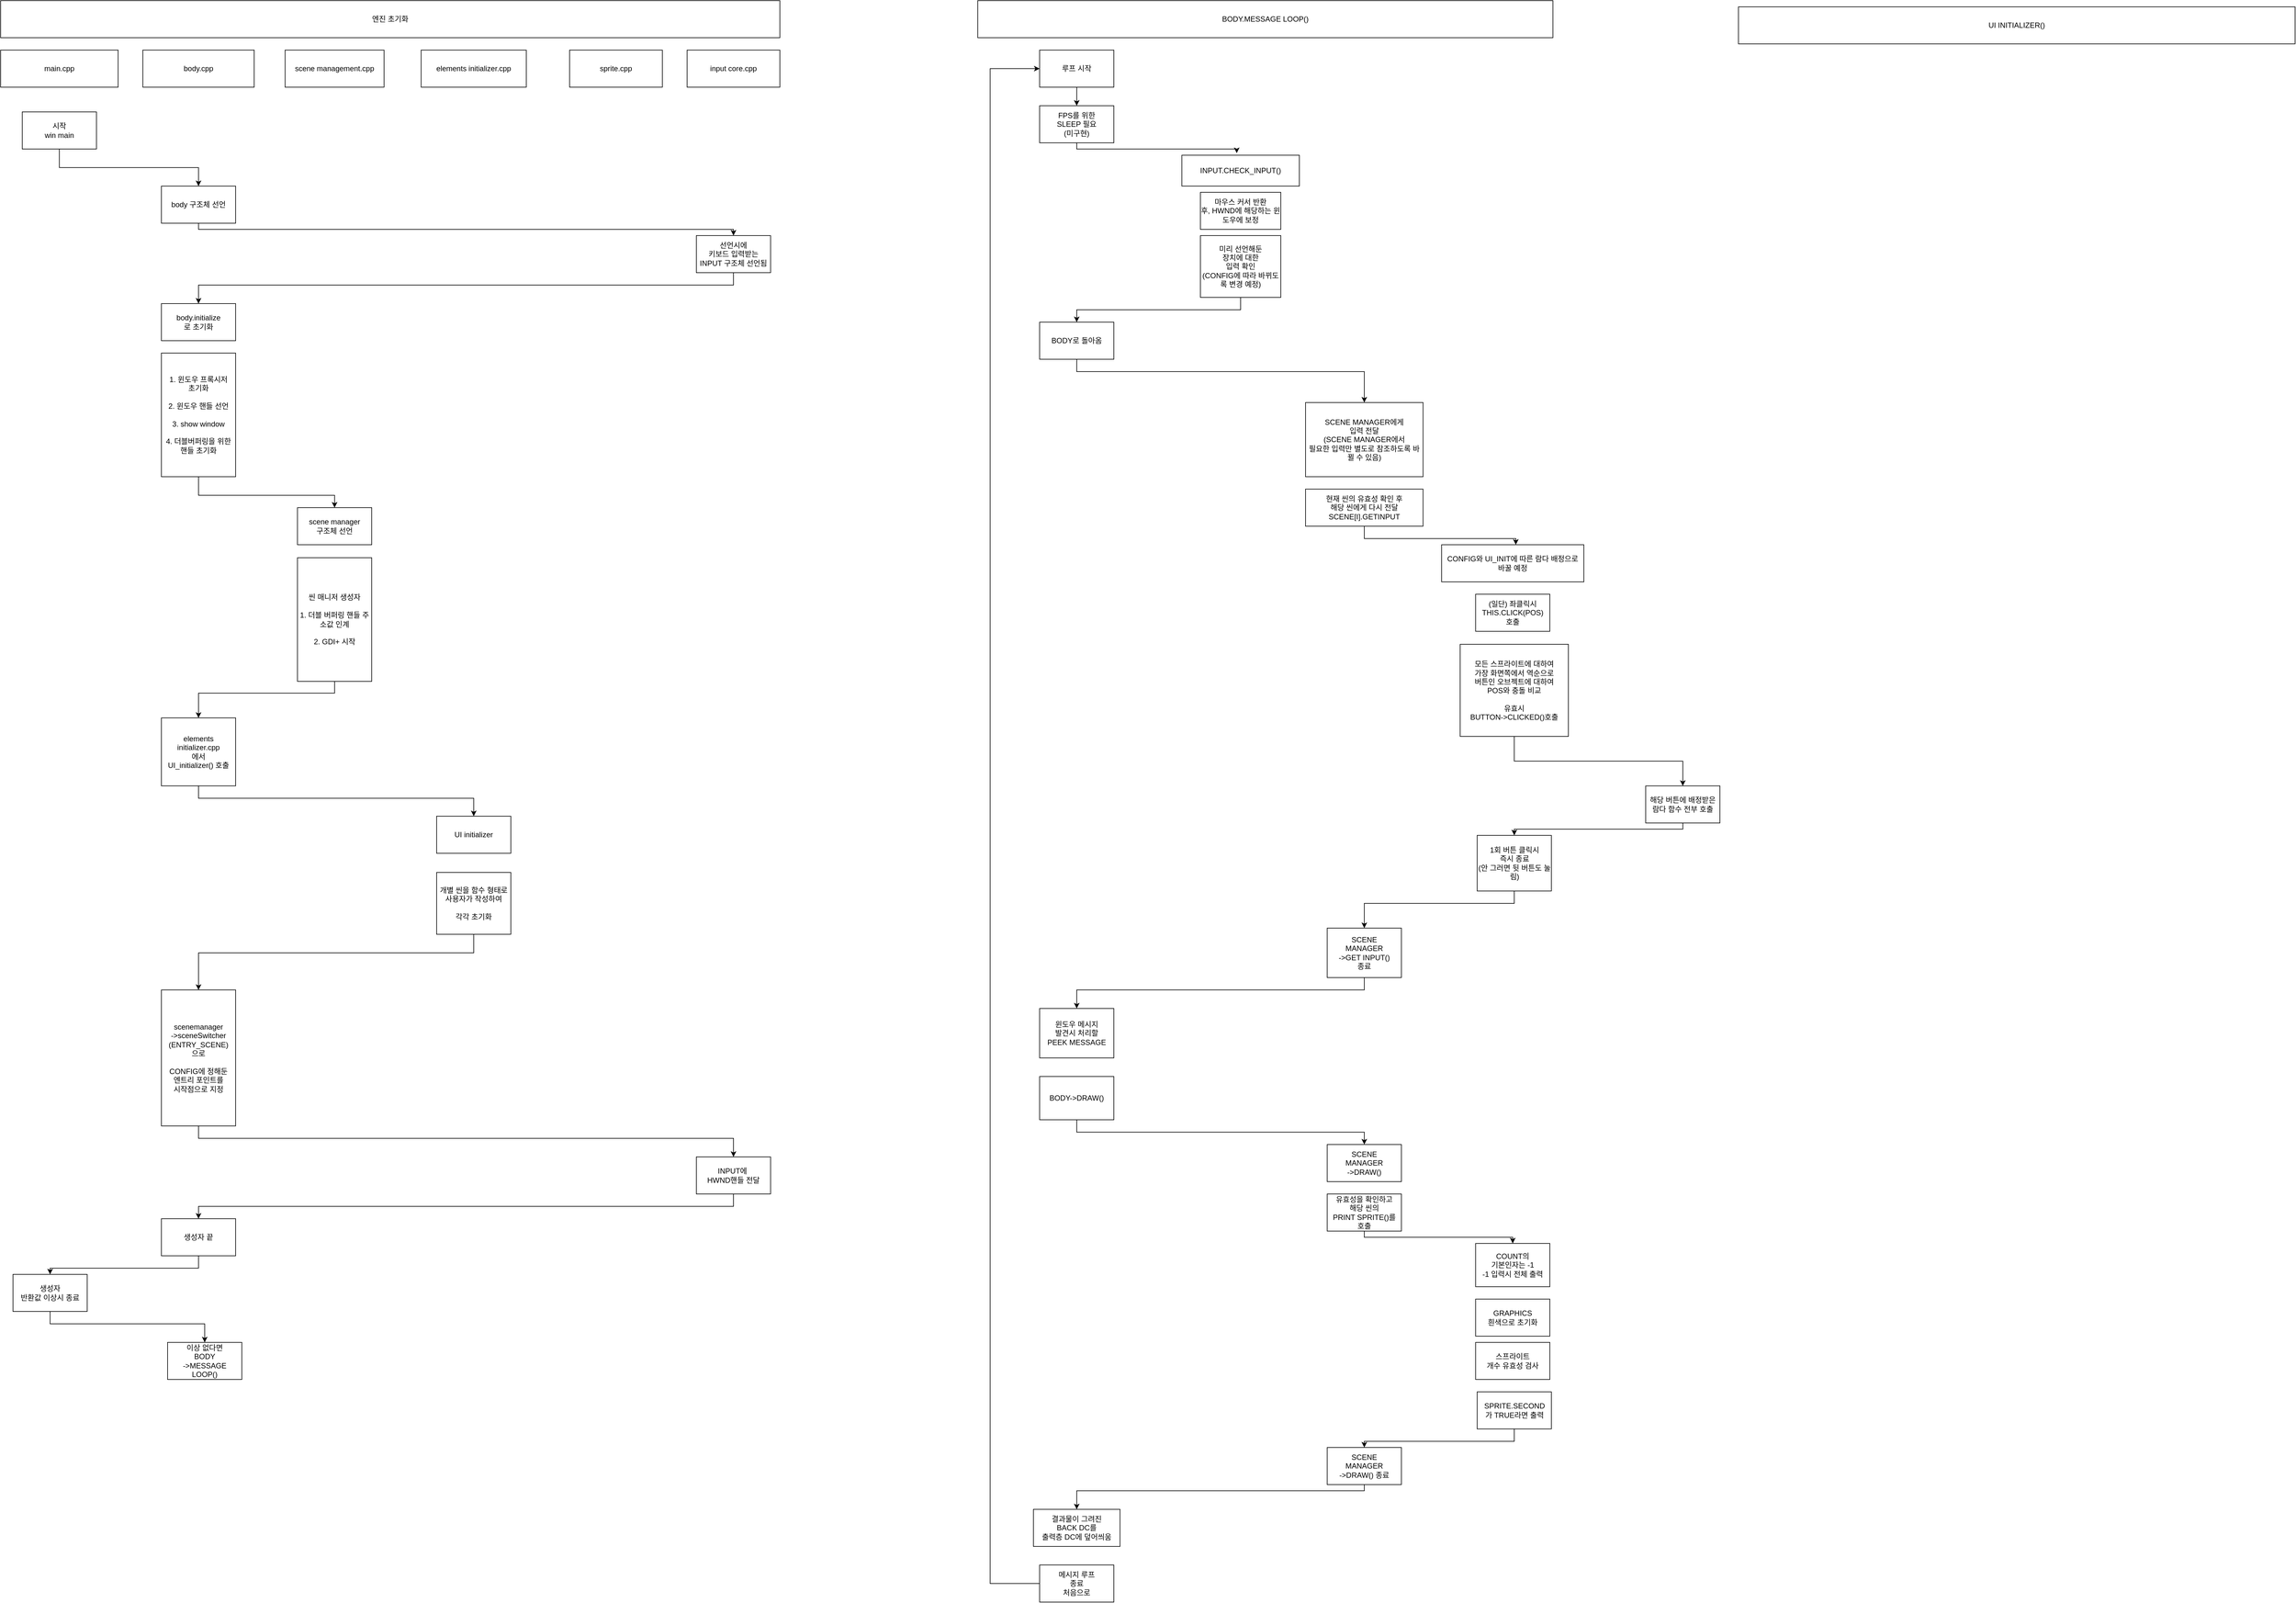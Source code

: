 <mxfile version="26.0.11">
  <diagram name="페이지-1" id="qv0SaXTaKMS36WOPWnBy">
    <mxGraphModel dx="3218" dy="2223" grid="1" gridSize="10" guides="1" tooltips="1" connect="1" arrows="1" fold="1" page="1" pageScale="1" pageWidth="827" pageHeight="1169" math="0" shadow="0">
      <root>
        <mxCell id="0" />
        <mxCell id="1" parent="0" />
        <mxCell id="t-AsFtT7vG49kxP8RTwV-1" value="엔진 초기화" style="rounded=0;whiteSpace=wrap;html=1;" vertex="1" parent="1">
          <mxGeometry x="-520" y="-80" width="1260" height="60" as="geometry" />
        </mxCell>
        <mxCell id="t-AsFtT7vG49kxP8RTwV-2" value="main.cpp" style="rounded=0;whiteSpace=wrap;html=1;" vertex="1" parent="1">
          <mxGeometry x="-520" width="190" height="60" as="geometry" />
        </mxCell>
        <mxCell id="t-AsFtT7vG49kxP8RTwV-3" value="body.cpp" style="rounded=0;whiteSpace=wrap;html=1;" vertex="1" parent="1">
          <mxGeometry x="-290" width="180" height="60" as="geometry" />
        </mxCell>
        <mxCell id="t-AsFtT7vG49kxP8RTwV-4" value="elements initializer.cpp" style="rounded=0;whiteSpace=wrap;html=1;" vertex="1" parent="1">
          <mxGeometry x="160" width="170" height="60" as="geometry" />
        </mxCell>
        <mxCell id="t-AsFtT7vG49kxP8RTwV-5" value="scene management.cpp" style="rounded=0;whiteSpace=wrap;html=1;" vertex="1" parent="1">
          <mxGeometry x="-60" width="160" height="60" as="geometry" />
        </mxCell>
        <mxCell id="t-AsFtT7vG49kxP8RTwV-6" value="sprite.cpp" style="rounded=0;whiteSpace=wrap;html=1;" vertex="1" parent="1">
          <mxGeometry x="400" width="150" height="60" as="geometry" />
        </mxCell>
        <mxCell id="t-AsFtT7vG49kxP8RTwV-7" value="input core.cpp" style="rounded=0;whiteSpace=wrap;html=1;" vertex="1" parent="1">
          <mxGeometry x="590" width="150" height="60" as="geometry" />
        </mxCell>
        <mxCell id="t-AsFtT7vG49kxP8RTwV-11" style="edgeStyle=orthogonalEdgeStyle;rounded=0;orthogonalLoop=1;jettySize=auto;html=1;entryX=0.5;entryY=0;entryDx=0;entryDy=0;" edge="1" parent="1" source="t-AsFtT7vG49kxP8RTwV-9" target="t-AsFtT7vG49kxP8RTwV-10">
          <mxGeometry relative="1" as="geometry">
            <Array as="points">
              <mxPoint x="-425" y="190" />
              <mxPoint x="-200" y="190" />
            </Array>
          </mxGeometry>
        </mxCell>
        <mxCell id="t-AsFtT7vG49kxP8RTwV-9" value="시작&lt;div&gt;win main&lt;/div&gt;" style="rounded=0;whiteSpace=wrap;html=1;" vertex="1" parent="1">
          <mxGeometry x="-485" y="100" width="120" height="60" as="geometry" />
        </mxCell>
        <mxCell id="t-AsFtT7vG49kxP8RTwV-28" style="edgeStyle=orthogonalEdgeStyle;rounded=0;orthogonalLoop=1;jettySize=auto;html=1;entryX=0.5;entryY=0;entryDx=0;entryDy=0;" edge="1" parent="1" source="t-AsFtT7vG49kxP8RTwV-10" target="t-AsFtT7vG49kxP8RTwV-27">
          <mxGeometry relative="1" as="geometry">
            <Array as="points">
              <mxPoint x="-200" y="290" />
              <mxPoint x="665" y="290" />
            </Array>
          </mxGeometry>
        </mxCell>
        <mxCell id="t-AsFtT7vG49kxP8RTwV-10" value="body 구조체 선언" style="rounded=0;whiteSpace=wrap;html=1;" vertex="1" parent="1">
          <mxGeometry x="-260" y="220" width="120" height="60" as="geometry" />
        </mxCell>
        <mxCell id="t-AsFtT7vG49kxP8RTwV-12" value="body.initialize&lt;div&gt;로 초기화&lt;/div&gt;" style="rounded=0;whiteSpace=wrap;html=1;" vertex="1" parent="1">
          <mxGeometry x="-260" y="410" width="120" height="60" as="geometry" />
        </mxCell>
        <mxCell id="t-AsFtT7vG49kxP8RTwV-17" style="edgeStyle=orthogonalEdgeStyle;rounded=0;orthogonalLoop=1;jettySize=auto;html=1;entryX=0.5;entryY=0;entryDx=0;entryDy=0;" edge="1" parent="1" source="t-AsFtT7vG49kxP8RTwV-14" target="t-AsFtT7vG49kxP8RTwV-16">
          <mxGeometry relative="1" as="geometry">
            <Array as="points">
              <mxPoint x="-200" y="720" />
              <mxPoint x="20" y="720" />
            </Array>
          </mxGeometry>
        </mxCell>
        <mxCell id="t-AsFtT7vG49kxP8RTwV-14" value="1. 윈도우 프록시저&lt;div&gt;초기화&lt;/div&gt;&lt;div&gt;&lt;br&gt;&lt;div&gt;2. 윈도우 핸들 선언&lt;/div&gt;&lt;/div&gt;&lt;div&gt;&lt;br&gt;&lt;/div&gt;&lt;div&gt;3. show window&lt;/div&gt;&lt;div&gt;&lt;br&gt;&lt;/div&gt;&lt;div&gt;4. 더블버퍼링을 위한&lt;/div&gt;&lt;div&gt;핸들 초기화&lt;/div&gt;" style="rounded=0;whiteSpace=wrap;html=1;" vertex="1" parent="1">
          <mxGeometry x="-260" y="490" width="120" height="200" as="geometry" />
        </mxCell>
        <mxCell id="t-AsFtT7vG49kxP8RTwV-16" value="scene manager&lt;div&gt;구조체 선언&lt;/div&gt;" style="rounded=0;whiteSpace=wrap;html=1;" vertex="1" parent="1">
          <mxGeometry x="-40" y="740" width="120" height="60" as="geometry" />
        </mxCell>
        <mxCell id="t-AsFtT7vG49kxP8RTwV-20" style="edgeStyle=orthogonalEdgeStyle;rounded=0;orthogonalLoop=1;jettySize=auto;html=1;entryX=0.5;entryY=0;entryDx=0;entryDy=0;" edge="1" parent="1" source="t-AsFtT7vG49kxP8RTwV-18" target="t-AsFtT7vG49kxP8RTwV-19">
          <mxGeometry relative="1" as="geometry">
            <Array as="points">
              <mxPoint x="20" y="1040" />
              <mxPoint x="-200" y="1040" />
            </Array>
          </mxGeometry>
        </mxCell>
        <mxCell id="t-AsFtT7vG49kxP8RTwV-18" value="씬 매니저 생성자&lt;div&gt;&lt;br&gt;&lt;/div&gt;&lt;div&gt;1. 더블 버퍼링 핸들 주소값 인계&lt;/div&gt;&lt;div&gt;&lt;br&gt;&lt;/div&gt;&lt;div&gt;2. GDI+ 시작&lt;/div&gt;" style="rounded=0;whiteSpace=wrap;html=1;" vertex="1" parent="1">
          <mxGeometry x="-40" y="821" width="120" height="200" as="geometry" />
        </mxCell>
        <mxCell id="t-AsFtT7vG49kxP8RTwV-23" style="edgeStyle=orthogonalEdgeStyle;rounded=0;orthogonalLoop=1;jettySize=auto;html=1;entryX=0.5;entryY=0;entryDx=0;entryDy=0;" edge="1" parent="1" source="t-AsFtT7vG49kxP8RTwV-19" target="t-AsFtT7vG49kxP8RTwV-22">
          <mxGeometry relative="1" as="geometry">
            <Array as="points">
              <mxPoint x="-200" y="1210" />
              <mxPoint x="245" y="1210" />
            </Array>
          </mxGeometry>
        </mxCell>
        <mxCell id="t-AsFtT7vG49kxP8RTwV-19" value="elements initializer.cpp&lt;div&gt;에서&lt;/div&gt;&lt;div&gt;UI_initializer() 호출&lt;/div&gt;" style="rounded=0;whiteSpace=wrap;html=1;" vertex="1" parent="1">
          <mxGeometry x="-260" y="1080" width="120" height="110" as="geometry" />
        </mxCell>
        <mxCell id="t-AsFtT7vG49kxP8RTwV-22" value="UI initializer" style="rounded=0;whiteSpace=wrap;html=1;" vertex="1" parent="1">
          <mxGeometry x="185" y="1239" width="120" height="60" as="geometry" />
        </mxCell>
        <mxCell id="t-AsFtT7vG49kxP8RTwV-26" style="edgeStyle=orthogonalEdgeStyle;rounded=0;orthogonalLoop=1;jettySize=auto;html=1;entryX=0.5;entryY=0;entryDx=0;entryDy=0;" edge="1" parent="1" source="t-AsFtT7vG49kxP8RTwV-24" target="t-AsFtT7vG49kxP8RTwV-25">
          <mxGeometry relative="1" as="geometry">
            <Array as="points">
              <mxPoint x="245" y="1460" />
              <mxPoint x="-200" y="1460" />
            </Array>
          </mxGeometry>
        </mxCell>
        <mxCell id="t-AsFtT7vG49kxP8RTwV-24" value="개별 씬을 함수 형태로 사용자가 작성하여&lt;div&gt;&lt;br&gt;&lt;/div&gt;&lt;div&gt;각각 초기화&lt;/div&gt;" style="rounded=0;whiteSpace=wrap;html=1;" vertex="1" parent="1">
          <mxGeometry x="185" y="1330" width="120" height="100" as="geometry" />
        </mxCell>
        <mxCell id="t-AsFtT7vG49kxP8RTwV-31" style="edgeStyle=orthogonalEdgeStyle;rounded=0;orthogonalLoop=1;jettySize=auto;html=1;" edge="1" parent="1" source="t-AsFtT7vG49kxP8RTwV-25" target="t-AsFtT7vG49kxP8RTwV-30">
          <mxGeometry relative="1" as="geometry">
            <Array as="points">
              <mxPoint x="-200" y="1760" />
              <mxPoint x="665" y="1760" />
            </Array>
          </mxGeometry>
        </mxCell>
        <mxCell id="t-AsFtT7vG49kxP8RTwV-25" value="scenemanager&lt;div&gt;-&amp;gt;sceneSwitcher&lt;/div&gt;&lt;div&gt;(ENTRY_SCENE)&lt;div&gt;으로&lt;/div&gt;&lt;/div&gt;&lt;div&gt;&lt;br&gt;&lt;/div&gt;&lt;div&gt;CONFIG에 정해둔&lt;/div&gt;&lt;div&gt;엔트리 포인트를&lt;/div&gt;&lt;div&gt;시작점으로 지정&lt;/div&gt;" style="rounded=0;whiteSpace=wrap;html=1;" vertex="1" parent="1">
          <mxGeometry x="-260" y="1520" width="120" height="220" as="geometry" />
        </mxCell>
        <mxCell id="t-AsFtT7vG49kxP8RTwV-29" style="edgeStyle=orthogonalEdgeStyle;rounded=0;orthogonalLoop=1;jettySize=auto;html=1;entryX=0.5;entryY=0;entryDx=0;entryDy=0;" edge="1" parent="1" source="t-AsFtT7vG49kxP8RTwV-27" target="t-AsFtT7vG49kxP8RTwV-12">
          <mxGeometry relative="1" as="geometry">
            <Array as="points">
              <mxPoint x="665" y="380" />
              <mxPoint x="-200" y="380" />
            </Array>
          </mxGeometry>
        </mxCell>
        <mxCell id="t-AsFtT7vG49kxP8RTwV-27" value="선언시에&lt;div&gt;키보드 입력받는&lt;/div&gt;&lt;div&gt;INPUT 구조체 선언됨&lt;/div&gt;" style="rounded=0;whiteSpace=wrap;html=1;" vertex="1" parent="1">
          <mxGeometry x="605" y="300" width="120" height="60" as="geometry" />
        </mxCell>
        <mxCell id="t-AsFtT7vG49kxP8RTwV-33" style="edgeStyle=orthogonalEdgeStyle;rounded=0;orthogonalLoop=1;jettySize=auto;html=1;" edge="1" parent="1" source="t-AsFtT7vG49kxP8RTwV-30" target="t-AsFtT7vG49kxP8RTwV-32">
          <mxGeometry relative="1" as="geometry">
            <Array as="points">
              <mxPoint x="665" y="1870" />
              <mxPoint x="-200" y="1870" />
            </Array>
          </mxGeometry>
        </mxCell>
        <mxCell id="t-AsFtT7vG49kxP8RTwV-30" value="INPUT에&amp;nbsp;&lt;div&gt;HWND핸들 전달&lt;/div&gt;" style="rounded=0;whiteSpace=wrap;html=1;" vertex="1" parent="1">
          <mxGeometry x="605" y="1790" width="120" height="60" as="geometry" />
        </mxCell>
        <mxCell id="t-AsFtT7vG49kxP8RTwV-35" style="edgeStyle=orthogonalEdgeStyle;rounded=0;orthogonalLoop=1;jettySize=auto;html=1;entryX=0.5;entryY=0;entryDx=0;entryDy=0;" edge="1" parent="1" source="t-AsFtT7vG49kxP8RTwV-32" target="t-AsFtT7vG49kxP8RTwV-34">
          <mxGeometry relative="1" as="geometry">
            <Array as="points">
              <mxPoint x="-200" y="1970" />
              <mxPoint x="-440" y="1970" />
            </Array>
          </mxGeometry>
        </mxCell>
        <mxCell id="t-AsFtT7vG49kxP8RTwV-32" value="생성자 끝" style="rounded=0;whiteSpace=wrap;html=1;" vertex="1" parent="1">
          <mxGeometry x="-260" y="1890" width="120" height="60" as="geometry" />
        </mxCell>
        <mxCell id="t-AsFtT7vG49kxP8RTwV-38" style="edgeStyle=orthogonalEdgeStyle;rounded=0;orthogonalLoop=1;jettySize=auto;html=1;entryX=0.5;entryY=0;entryDx=0;entryDy=0;" edge="1" parent="1" source="t-AsFtT7vG49kxP8RTwV-34" target="t-AsFtT7vG49kxP8RTwV-36">
          <mxGeometry relative="1" as="geometry">
            <Array as="points">
              <mxPoint x="-440" y="2060" />
            </Array>
          </mxGeometry>
        </mxCell>
        <mxCell id="t-AsFtT7vG49kxP8RTwV-34" value="생성자&lt;div&gt;반환값 이상시 종료&lt;/div&gt;" style="rounded=0;whiteSpace=wrap;html=1;" vertex="1" parent="1">
          <mxGeometry x="-500" y="1980" width="120" height="60" as="geometry" />
        </mxCell>
        <mxCell id="t-AsFtT7vG49kxP8RTwV-36" value="이상 없다면&lt;div&gt;BODY&lt;/div&gt;&lt;div&gt;-&amp;gt;MESSAGE&lt;/div&gt;&lt;div&gt;LOOP()&lt;/div&gt;" style="rounded=0;whiteSpace=wrap;html=1;" vertex="1" parent="1">
          <mxGeometry x="-250" y="2090" width="120" height="60" as="geometry" />
        </mxCell>
        <mxCell id="t-AsFtT7vG49kxP8RTwV-39" value="BODY.MESSAGE LOOP()" style="rounded=0;whiteSpace=wrap;html=1;" vertex="1" parent="1">
          <mxGeometry x="1060" y="-80" width="930" height="60" as="geometry" />
        </mxCell>
        <mxCell id="t-AsFtT7vG49kxP8RTwV-40" value="FPS를 위한&lt;div&gt;SLEEP 필요&lt;/div&gt;&lt;div&gt;(미구현)&lt;/div&gt;" style="rounded=0;whiteSpace=wrap;html=1;" vertex="1" parent="1">
          <mxGeometry x="1160" y="90" width="120" height="60" as="geometry" />
        </mxCell>
        <mxCell id="t-AsFtT7vG49kxP8RTwV-41" value="INPUT.CHECK_INPUT()" style="rounded=0;whiteSpace=wrap;html=1;" vertex="1" parent="1">
          <mxGeometry x="1390" y="170" width="190" height="50" as="geometry" />
        </mxCell>
        <mxCell id="t-AsFtT7vG49kxP8RTwV-42" value="마우스 커서 반환&lt;div&gt;후, HWND에 해당하는 윈도우에 보정&lt;/div&gt;" style="rounded=0;whiteSpace=wrap;html=1;" vertex="1" parent="1">
          <mxGeometry x="1420" y="230" width="130" height="60" as="geometry" />
        </mxCell>
        <mxCell id="t-AsFtT7vG49kxP8RTwV-46" style="edgeStyle=orthogonalEdgeStyle;rounded=0;orthogonalLoop=1;jettySize=auto;html=1;entryX=0.5;entryY=0;entryDx=0;entryDy=0;" edge="1" parent="1" source="t-AsFtT7vG49kxP8RTwV-43" target="t-AsFtT7vG49kxP8RTwV-40">
          <mxGeometry relative="1" as="geometry" />
        </mxCell>
        <mxCell id="t-AsFtT7vG49kxP8RTwV-43" value="루프 시작" style="rounded=0;whiteSpace=wrap;html=1;" vertex="1" parent="1">
          <mxGeometry x="1160" width="120" height="60" as="geometry" />
        </mxCell>
        <mxCell id="t-AsFtT7vG49kxP8RTwV-45" style="edgeStyle=orthogonalEdgeStyle;rounded=0;orthogonalLoop=1;jettySize=auto;html=1;entryX=0.467;entryY=-0.068;entryDx=0;entryDy=0;entryPerimeter=0;" edge="1" parent="1" source="t-AsFtT7vG49kxP8RTwV-40" target="t-AsFtT7vG49kxP8RTwV-41">
          <mxGeometry relative="1" as="geometry">
            <Array as="points">
              <mxPoint x="1220" y="160" />
              <mxPoint x="1479" y="160" />
            </Array>
          </mxGeometry>
        </mxCell>
        <mxCell id="t-AsFtT7vG49kxP8RTwV-50" style="edgeStyle=orthogonalEdgeStyle;rounded=0;orthogonalLoop=1;jettySize=auto;html=1;entryX=0.5;entryY=0;entryDx=0;entryDy=0;" edge="1" parent="1" source="t-AsFtT7vG49kxP8RTwV-47" target="t-AsFtT7vG49kxP8RTwV-49">
          <mxGeometry relative="1" as="geometry">
            <Array as="points">
              <mxPoint x="1485" y="420" />
              <mxPoint x="1220" y="420" />
            </Array>
          </mxGeometry>
        </mxCell>
        <mxCell id="t-AsFtT7vG49kxP8RTwV-47" value="미리 선언해둔&lt;div&gt;장치에 대한&lt;/div&gt;&lt;div&gt;입력 확인&lt;/div&gt;&lt;div&gt;(CONFIG에 따라 바뀌도록 변경 예정)&lt;/div&gt;" style="rounded=0;whiteSpace=wrap;html=1;" vertex="1" parent="1">
          <mxGeometry x="1420" y="300" width="130" height="100" as="geometry" />
        </mxCell>
        <mxCell id="t-AsFtT7vG49kxP8RTwV-53" style="edgeStyle=orthogonalEdgeStyle;rounded=0;orthogonalLoop=1;jettySize=auto;html=1;entryX=0.5;entryY=0;entryDx=0;entryDy=0;" edge="1" parent="1" source="t-AsFtT7vG49kxP8RTwV-49" target="t-AsFtT7vG49kxP8RTwV-51">
          <mxGeometry relative="1" as="geometry">
            <Array as="points">
              <mxPoint x="1220" y="520" />
              <mxPoint x="1685" y="520" />
            </Array>
          </mxGeometry>
        </mxCell>
        <mxCell id="t-AsFtT7vG49kxP8RTwV-49" value="BODY로 돌아옴" style="rounded=0;whiteSpace=wrap;html=1;" vertex="1" parent="1">
          <mxGeometry x="1160" y="440" width="120" height="60" as="geometry" />
        </mxCell>
        <mxCell id="t-AsFtT7vG49kxP8RTwV-51" value="SCENE MANAGER에게&lt;div&gt;입력 전달&lt;/div&gt;&lt;div&gt;(SCENE MANAGER에서&lt;/div&gt;&lt;div&gt;필요한 입력만 별도로 참조하도록 바뀔 수 있음)&lt;/div&gt;" style="rounded=0;whiteSpace=wrap;html=1;" vertex="1" parent="1">
          <mxGeometry x="1590" y="570" width="190" height="120" as="geometry" />
        </mxCell>
        <mxCell id="t-AsFtT7vG49kxP8RTwV-56" style="edgeStyle=orthogonalEdgeStyle;rounded=0;orthogonalLoop=1;jettySize=auto;html=1;" edge="1" parent="1" source="t-AsFtT7vG49kxP8RTwV-54" target="t-AsFtT7vG49kxP8RTwV-55">
          <mxGeometry relative="1" as="geometry">
            <Array as="points">
              <mxPoint x="1685" y="790" />
              <mxPoint x="1930" y="790" />
            </Array>
          </mxGeometry>
        </mxCell>
        <mxCell id="t-AsFtT7vG49kxP8RTwV-54" value="현재 씬의 유효성 확인 후&lt;div&gt;해당 씬에게 다시 전달&lt;/div&gt;&lt;div&gt;SCENE[I].GETINPUT&lt;/div&gt;" style="rounded=0;whiteSpace=wrap;html=1;" vertex="1" parent="1">
          <mxGeometry x="1590" y="710" width="190" height="60" as="geometry" />
        </mxCell>
        <mxCell id="t-AsFtT7vG49kxP8RTwV-55" value="CONFIG와 UI_INIT에 따른 람다 배정으로&lt;div&gt;바꿀 예정&lt;/div&gt;" style="rounded=0;whiteSpace=wrap;html=1;" vertex="1" parent="1">
          <mxGeometry x="1810" y="800" width="230" height="60" as="geometry" />
        </mxCell>
        <mxCell id="t-AsFtT7vG49kxP8RTwV-57" value="(일단) 좌클릭시&lt;div&gt;THIS.CLICK(POS)&lt;/div&gt;&lt;div&gt;호출&lt;/div&gt;" style="rounded=0;whiteSpace=wrap;html=1;" vertex="1" parent="1">
          <mxGeometry x="1865" y="880" width="120" height="60" as="geometry" />
        </mxCell>
        <mxCell id="t-AsFtT7vG49kxP8RTwV-60" style="edgeStyle=orthogonalEdgeStyle;rounded=0;orthogonalLoop=1;jettySize=auto;html=1;entryX=0.5;entryY=0;entryDx=0;entryDy=0;" edge="1" parent="1" source="t-AsFtT7vG49kxP8RTwV-58" target="t-AsFtT7vG49kxP8RTwV-59">
          <mxGeometry relative="1" as="geometry">
            <Array as="points">
              <mxPoint x="1927" y="1150" />
              <mxPoint x="2200" y="1150" />
            </Array>
          </mxGeometry>
        </mxCell>
        <mxCell id="t-AsFtT7vG49kxP8RTwV-58" value="모든 스프라이트에 대하여&lt;div&gt;가장 화면쪽에서 역순으로&lt;/div&gt;&lt;div&gt;버튼인 오브젝트에 대하여&lt;/div&gt;&lt;div&gt;POS와 충돌 비교&lt;/div&gt;&lt;div&gt;&lt;br&gt;&lt;/div&gt;&lt;div&gt;유효시&lt;/div&gt;&lt;div&gt;BUTTON-&amp;gt;CLICKED()호출&lt;/div&gt;" style="rounded=0;whiteSpace=wrap;html=1;" vertex="1" parent="1">
          <mxGeometry x="1840" y="961" width="175" height="149" as="geometry" />
        </mxCell>
        <mxCell id="t-AsFtT7vG49kxP8RTwV-62" style="edgeStyle=orthogonalEdgeStyle;rounded=0;orthogonalLoop=1;jettySize=auto;html=1;entryX=0.5;entryY=0;entryDx=0;entryDy=0;" edge="1" parent="1" source="t-AsFtT7vG49kxP8RTwV-59" target="t-AsFtT7vG49kxP8RTwV-61">
          <mxGeometry relative="1" as="geometry">
            <Array as="points">
              <mxPoint x="2200" y="1260" />
              <mxPoint x="1927" y="1260" />
            </Array>
          </mxGeometry>
        </mxCell>
        <mxCell id="t-AsFtT7vG49kxP8RTwV-59" value="해당 버튼에 배정받은&lt;div&gt;람다 함수 전부 호출&lt;/div&gt;" style="rounded=0;whiteSpace=wrap;html=1;" vertex="1" parent="1">
          <mxGeometry x="2140" y="1190" width="120" height="60" as="geometry" />
        </mxCell>
        <mxCell id="t-AsFtT7vG49kxP8RTwV-64" style="edgeStyle=orthogonalEdgeStyle;rounded=0;orthogonalLoop=1;jettySize=auto;html=1;entryX=0.5;entryY=0;entryDx=0;entryDy=0;" edge="1" parent="1" source="t-AsFtT7vG49kxP8RTwV-61" target="t-AsFtT7vG49kxP8RTwV-63">
          <mxGeometry relative="1" as="geometry">
            <Array as="points">
              <mxPoint x="1928" y="1380" />
              <mxPoint x="1685" y="1380" />
            </Array>
          </mxGeometry>
        </mxCell>
        <mxCell id="t-AsFtT7vG49kxP8RTwV-61" value="1회 버튼 클릭시&lt;div&gt;즉시 종료&lt;/div&gt;&lt;div&gt;(안 그러면 뒷 버튼도 눌림)&lt;/div&gt;" style="rounded=0;whiteSpace=wrap;html=1;" vertex="1" parent="1">
          <mxGeometry x="1867.5" y="1270" width="120" height="90" as="geometry" />
        </mxCell>
        <mxCell id="t-AsFtT7vG49kxP8RTwV-66" style="edgeStyle=orthogonalEdgeStyle;rounded=0;orthogonalLoop=1;jettySize=auto;html=1;entryX=0.5;entryY=0;entryDx=0;entryDy=0;" edge="1" parent="1" source="t-AsFtT7vG49kxP8RTwV-63" target="t-AsFtT7vG49kxP8RTwV-65">
          <mxGeometry relative="1" as="geometry">
            <Array as="points">
              <mxPoint x="1685" y="1520" />
              <mxPoint x="1220" y="1520" />
            </Array>
          </mxGeometry>
        </mxCell>
        <mxCell id="t-AsFtT7vG49kxP8RTwV-63" value="SCENE&lt;div&gt;MANAGER&lt;/div&gt;&lt;div&gt;-&amp;gt;GET INPUT()&lt;/div&gt;&lt;div&gt;종료&lt;/div&gt;" style="rounded=0;whiteSpace=wrap;html=1;" vertex="1" parent="1">
          <mxGeometry x="1625" y="1420" width="120" height="80" as="geometry" />
        </mxCell>
        <mxCell id="t-AsFtT7vG49kxP8RTwV-65" value="윈도우 메시지&lt;div&gt;발견시 처리할&lt;/div&gt;&lt;div&gt;PEEK MESSAGE&lt;/div&gt;" style="rounded=0;whiteSpace=wrap;html=1;" vertex="1" parent="1">
          <mxGeometry x="1160" y="1550" width="120" height="80" as="geometry" />
        </mxCell>
        <mxCell id="t-AsFtT7vG49kxP8RTwV-70" style="edgeStyle=orthogonalEdgeStyle;rounded=0;orthogonalLoop=1;jettySize=auto;html=1;entryX=0.5;entryY=0;entryDx=0;entryDy=0;" edge="1" parent="1" source="t-AsFtT7vG49kxP8RTwV-67" target="t-AsFtT7vG49kxP8RTwV-68">
          <mxGeometry relative="1" as="geometry">
            <Array as="points">
              <mxPoint x="1220" y="1750" />
              <mxPoint x="1685" y="1750" />
            </Array>
          </mxGeometry>
        </mxCell>
        <mxCell id="t-AsFtT7vG49kxP8RTwV-67" value="BODY-&amp;gt;DRAW()" style="rounded=0;whiteSpace=wrap;html=1;" vertex="1" parent="1">
          <mxGeometry x="1160" y="1660" width="120" height="70" as="geometry" />
        </mxCell>
        <mxCell id="t-AsFtT7vG49kxP8RTwV-68" value="SCENE&lt;div&gt;MANAGER&lt;/div&gt;&lt;div&gt;-&amp;gt;DRAW()&lt;/div&gt;" style="rounded=0;whiteSpace=wrap;html=1;" vertex="1" parent="1">
          <mxGeometry x="1625" y="1770" width="120" height="60" as="geometry" />
        </mxCell>
        <mxCell id="t-AsFtT7vG49kxP8RTwV-69" value="결과물이 그려진&lt;div&gt;BACK DC를&lt;/div&gt;&lt;div&gt;출력층 DC에 덮어씌움&lt;/div&gt;" style="rounded=0;whiteSpace=wrap;html=1;" vertex="1" parent="1">
          <mxGeometry x="1150" y="2360" width="140" height="60" as="geometry" />
        </mxCell>
        <mxCell id="t-AsFtT7vG49kxP8RTwV-75" style="edgeStyle=orthogonalEdgeStyle;rounded=0;orthogonalLoop=1;jettySize=auto;html=1;entryX=0.5;entryY=0;entryDx=0;entryDy=0;" edge="1" parent="1" source="t-AsFtT7vG49kxP8RTwV-71" target="t-AsFtT7vG49kxP8RTwV-72">
          <mxGeometry relative="1" as="geometry">
            <Array as="points">
              <mxPoint x="1685" y="1920" />
              <mxPoint x="1925" y="1920" />
            </Array>
          </mxGeometry>
        </mxCell>
        <mxCell id="t-AsFtT7vG49kxP8RTwV-71" value="유효성을 확인하고&lt;div&gt;해당 씬의&lt;/div&gt;&lt;div&gt;PRINT SPRITE()를&lt;/div&gt;&lt;div&gt;호출&lt;/div&gt;" style="rounded=0;whiteSpace=wrap;html=1;" vertex="1" parent="1">
          <mxGeometry x="1625" y="1850" width="120" height="60" as="geometry" />
        </mxCell>
        <mxCell id="t-AsFtT7vG49kxP8RTwV-72" value="COUNT의&lt;div&gt;기본인자는 -1&lt;div&gt;-1 입력시 전체 출력&lt;/div&gt;&lt;/div&gt;" style="rounded=0;whiteSpace=wrap;html=1;" vertex="1" parent="1">
          <mxGeometry x="1865" y="1930" width="120" height="70" as="geometry" />
        </mxCell>
        <mxCell id="t-AsFtT7vG49kxP8RTwV-73" value="GRAPHICS&lt;div&gt;흰색으로 초기화&lt;/div&gt;" style="rounded=0;whiteSpace=wrap;html=1;" vertex="1" parent="1">
          <mxGeometry x="1865" y="2020" width="120" height="60" as="geometry" />
        </mxCell>
        <mxCell id="t-AsFtT7vG49kxP8RTwV-74" value="스프라이트&lt;div&gt;개수 유효성 검사&lt;/div&gt;" style="rounded=0;whiteSpace=wrap;html=1;" vertex="1" parent="1">
          <mxGeometry x="1865" y="2090" width="120" height="60" as="geometry" />
        </mxCell>
        <mxCell id="t-AsFtT7vG49kxP8RTwV-79" style="edgeStyle=orthogonalEdgeStyle;rounded=0;orthogonalLoop=1;jettySize=auto;html=1;entryX=0.5;entryY=0;entryDx=0;entryDy=0;" edge="1" parent="1" source="t-AsFtT7vG49kxP8RTwV-76" target="t-AsFtT7vG49kxP8RTwV-77">
          <mxGeometry relative="1" as="geometry">
            <Array as="points">
              <mxPoint x="1928" y="2250" />
              <mxPoint x="1685" y="2250" />
            </Array>
          </mxGeometry>
        </mxCell>
        <mxCell id="t-AsFtT7vG49kxP8RTwV-76" value="SPRITE.SECOND&lt;div&gt;가 TRUE라면 출력&lt;/div&gt;" style="rounded=0;whiteSpace=wrap;html=1;" vertex="1" parent="1">
          <mxGeometry x="1867.5" y="2170" width="120" height="60" as="geometry" />
        </mxCell>
        <mxCell id="t-AsFtT7vG49kxP8RTwV-78" style="edgeStyle=orthogonalEdgeStyle;rounded=0;orthogonalLoop=1;jettySize=auto;html=1;" edge="1" parent="1" source="t-AsFtT7vG49kxP8RTwV-77" target="t-AsFtT7vG49kxP8RTwV-69">
          <mxGeometry relative="1" as="geometry">
            <Array as="points">
              <mxPoint x="1685" y="2330" />
              <mxPoint x="1220" y="2330" />
            </Array>
          </mxGeometry>
        </mxCell>
        <mxCell id="t-AsFtT7vG49kxP8RTwV-77" value="SCENE&lt;div&gt;MANAGER&lt;/div&gt;&lt;div&gt;-&amp;gt;DRAW() 종료&lt;/div&gt;" style="rounded=0;whiteSpace=wrap;html=1;" vertex="1" parent="1">
          <mxGeometry x="1625" y="2260" width="120" height="60" as="geometry" />
        </mxCell>
        <mxCell id="t-AsFtT7vG49kxP8RTwV-81" style="edgeStyle=orthogonalEdgeStyle;rounded=0;orthogonalLoop=1;jettySize=auto;html=1;exitX=0;exitY=0.5;exitDx=0;exitDy=0;entryX=0;entryY=0.5;entryDx=0;entryDy=0;" edge="1" parent="1" source="t-AsFtT7vG49kxP8RTwV-80" target="t-AsFtT7vG49kxP8RTwV-43">
          <mxGeometry relative="1" as="geometry">
            <mxPoint x="1070" y="40" as="targetPoint" />
            <Array as="points">
              <mxPoint x="1080" y="2480" />
              <mxPoint x="1080" y="30" />
            </Array>
          </mxGeometry>
        </mxCell>
        <mxCell id="t-AsFtT7vG49kxP8RTwV-80" value="메시지 루프&lt;div&gt;종료&lt;/div&gt;&lt;div&gt;처음으로&lt;/div&gt;" style="rounded=0;whiteSpace=wrap;html=1;" vertex="1" parent="1">
          <mxGeometry x="1160" y="2450" width="120" height="60" as="geometry" />
        </mxCell>
        <mxCell id="t-AsFtT7vG49kxP8RTwV-82" value="UI INITIALIZER()" style="rounded=0;whiteSpace=wrap;html=1;" vertex="1" parent="1">
          <mxGeometry x="2290" y="-70" width="900" height="60" as="geometry" />
        </mxCell>
      </root>
    </mxGraphModel>
  </diagram>
</mxfile>
